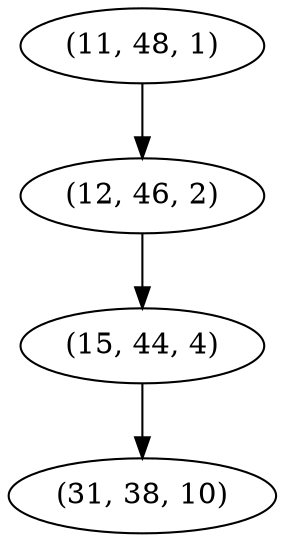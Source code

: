 digraph tree {
    "(11, 48, 1)";
    "(12, 46, 2)";
    "(15, 44, 4)";
    "(31, 38, 10)";
    "(11, 48, 1)" -> "(12, 46, 2)";
    "(12, 46, 2)" -> "(15, 44, 4)";
    "(15, 44, 4)" -> "(31, 38, 10)";
}
